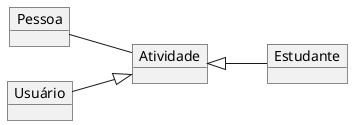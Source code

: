 @startuml mod07ima05
object "Pessoa" as pe
object "Atividade" as at
object "Estudante" as es
object "Usuário" as us
left to right direction
pe--at
at<|--es
us--|>at
@enduml